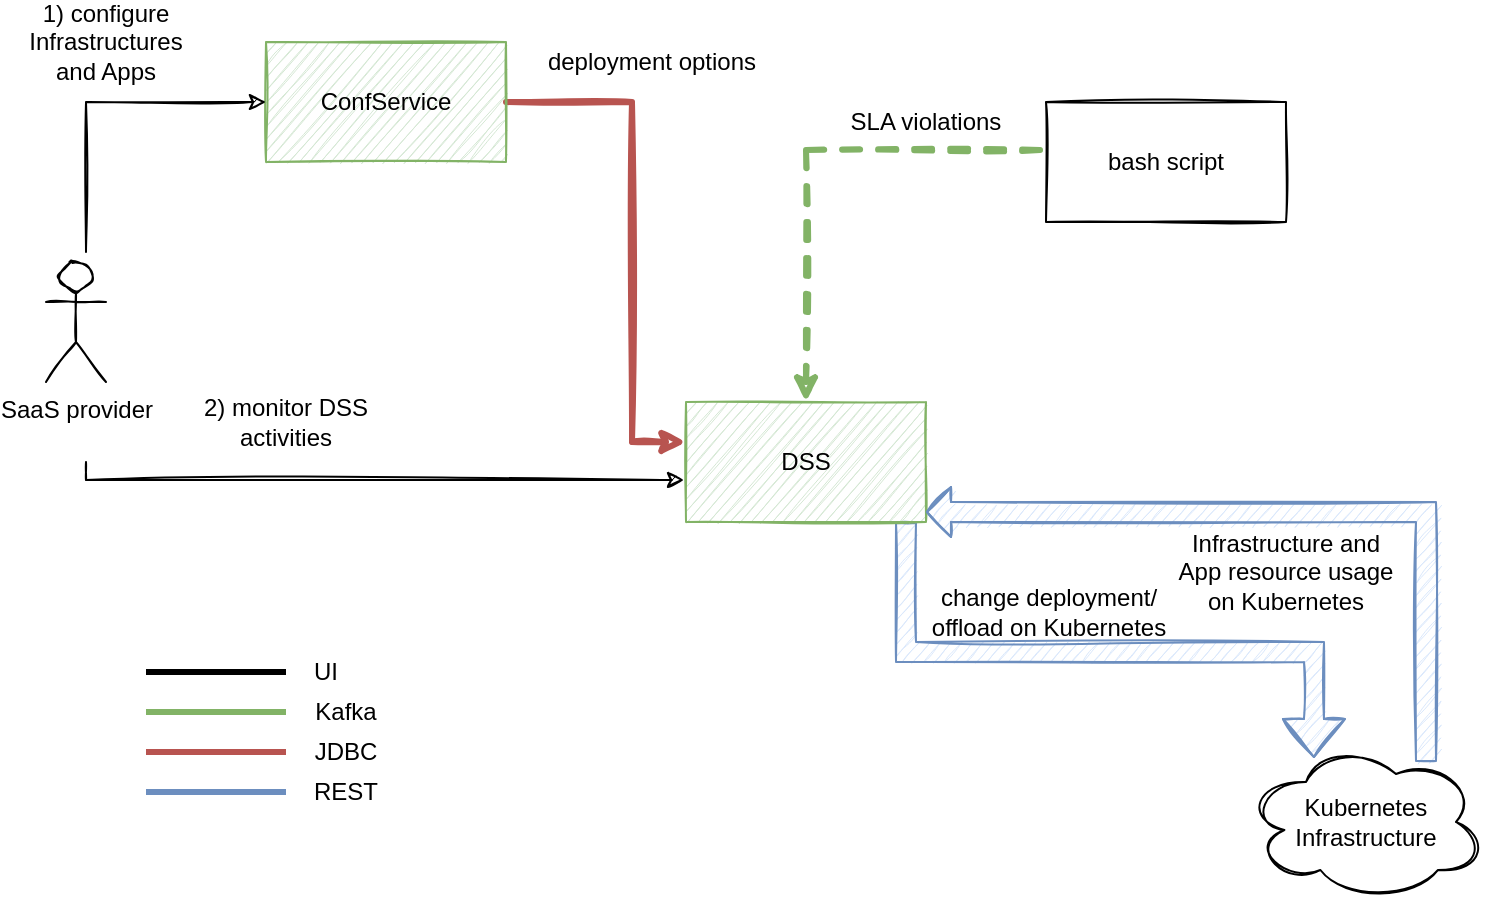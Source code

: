 <mxfile version="15.7.3" type="device"><diagram id="nUL_uBAVCqucJbJZbD5l" name="Page-1"><mxGraphModel dx="1773" dy="658" grid="1" gridSize="10" guides="1" tooltips="1" connect="1" arrows="1" fold="1" page="1" pageScale="1" pageWidth="827" pageHeight="1169" math="0" shadow="0"><root><mxCell id="0"/><mxCell id="1" parent="0"/><mxCell id="uC62eldChtHjmdzwhocY-20" style="edgeStyle=orthogonalEdgeStyle;rounded=0;sketch=1;orthogonalLoop=1;jettySize=auto;html=1;strokeWidth=3;fillColor=#f8cecc;strokeColor=#b85450;exitX=1;exitY=0.5;exitDx=0;exitDy=0;" parent="1" source="uC62eldChtHjmdzwhocY-8" target="uC62eldChtHjmdzwhocY-19" edge="1"><mxGeometry relative="1" as="geometry"><mxPoint x="230" y="445" as="sourcePoint"/><Array as="points"><mxPoint x="293" y="435"/><mxPoint x="293" y="605"/></Array></mxGeometry></mxCell><mxCell id="uC62eldChtHjmdzwhocY-8" value="ConfService" style="rounded=0;whiteSpace=wrap;html=1;sketch=1;fillColor=#d5e8d4;strokeColor=#82b366;" parent="1" vertex="1"><mxGeometry x="110" y="405" width="120" height="60" as="geometry"/></mxCell><mxCell id="uC62eldChtHjmdzwhocY-16" value="bash script" style="rounded=0;whiteSpace=wrap;html=1;sketch=1;" parent="1" vertex="1"><mxGeometry x="500" y="435" width="120" height="60" as="geometry"/></mxCell><mxCell id="VFACpauW8Jej0otcbNlU-13" style="edgeStyle=orthogonalEdgeStyle;rounded=0;sketch=1;orthogonalLoop=1;jettySize=auto;html=1;entryX=0.283;entryY=0.1;entryDx=0;entryDy=0;entryPerimeter=0;strokeColor=#6c8ebf;strokeWidth=1;fillColor=#dae8fc;shape=flexArrow;" parent="1" source="uC62eldChtHjmdzwhocY-19" target="VFACpauW8Jej0otcbNlU-10" edge="1"><mxGeometry relative="1" as="geometry"><Array as="points"><mxPoint x="430" y="710"/><mxPoint x="634" y="710"/></Array></mxGeometry></mxCell><mxCell id="uC62eldChtHjmdzwhocY-19" value="DSS" style="rounded=0;whiteSpace=wrap;html=1;sketch=1;fillColor=#d5e8d4;strokeColor=#82b366;" parent="1" vertex="1"><mxGeometry x="320" y="585" width="120" height="60" as="geometry"/></mxCell><mxCell id="uC62eldChtHjmdzwhocY-25" value="deployment options" style="text;html=1;strokeColor=none;fillColor=none;align=center;verticalAlign=middle;whiteSpace=wrap;rounded=0;shadow=0;sketch=1;" parent="1" vertex="1"><mxGeometry x="243" y="405" width="120" height="20" as="geometry"/></mxCell><mxCell id="uC62eldChtHjmdzwhocY-63" style="edgeStyle=orthogonalEdgeStyle;rounded=0;sketch=1;orthogonalLoop=1;jettySize=auto;html=1;entryX=-0.008;entryY=0.65;entryDx=0;entryDy=0;entryPerimeter=0;" parent="1" target="uC62eldChtHjmdzwhocY-19" edge="1"><mxGeometry relative="1" as="geometry"><mxPoint x="20" y="615" as="sourcePoint"/><Array as="points"><mxPoint x="20" y="624"/></Array></mxGeometry></mxCell><mxCell id="uC62eldChtHjmdzwhocY-62" value="SaaS provider" style="shape=umlActor;verticalLabelPosition=bottom;verticalAlign=top;html=1;outlineConnect=0;sketch=1;shadow=0;" parent="1" vertex="1"><mxGeometry y="515" width="30" height="60" as="geometry"/></mxCell><mxCell id="uC62eldChtHjmdzwhocY-64" value="2) monitor DSS activities" style="text;html=1;strokeColor=none;fillColor=none;align=center;verticalAlign=middle;whiteSpace=wrap;rounded=0;shadow=0;sketch=1;" parent="1" vertex="1"><mxGeometry x="70" y="595" width="100" as="geometry"/></mxCell><mxCell id="VFACpauW8Jej0otcbNlU-5" style="edgeStyle=orthogonalEdgeStyle;rounded=0;sketch=1;orthogonalLoop=1;jettySize=auto;html=1;strokeColor=#82b366;strokeWidth=3;fillColor=#d5e8d4;exitX=-0.025;exitY=0.4;exitDx=0;exitDy=0;exitPerimeter=0;dashed=1;" parent="1" source="uC62eldChtHjmdzwhocY-16" edge="1"><mxGeometry relative="1" as="geometry"><mxPoint x="410" y="425" as="sourcePoint"/><Array as="points"><mxPoint x="380" y="459"/><mxPoint x="380" y="585"/></Array><mxPoint x="380" y="585" as="targetPoint"/></mxGeometry></mxCell><mxCell id="uC62eldChtHjmdzwhocY-88" value="" style="endArrow=none;html=1;strokeColor=#82b366;strokeWidth=3;fillColor=#d5e8d4;" parent="1" edge="1"><mxGeometry width="50" height="50" relative="1" as="geometry"><mxPoint x="50" y="740" as="sourcePoint"/><mxPoint x="120" y="740" as="targetPoint"/></mxGeometry></mxCell><mxCell id="uC62eldChtHjmdzwhocY-89" value="Kafka" style="text;html=1;strokeColor=none;fillColor=none;align=center;verticalAlign=middle;whiteSpace=wrap;rounded=0;shadow=0;sketch=1;" parent="1" vertex="1"><mxGeometry x="135" y="730" width="30" height="20" as="geometry"/></mxCell><mxCell id="uC62eldChtHjmdzwhocY-90" value="" style="endArrow=none;html=1;strokeColor=#b85450;strokeWidth=3;fillColor=#f8cecc;" parent="1" edge="1"><mxGeometry width="50" height="50" relative="1" as="geometry"><mxPoint x="50" y="760" as="sourcePoint"/><mxPoint x="120" y="760" as="targetPoint"/></mxGeometry></mxCell><mxCell id="uC62eldChtHjmdzwhocY-91" value="JDBC" style="text;html=1;strokeColor=none;fillColor=none;align=center;verticalAlign=middle;whiteSpace=wrap;rounded=0;shadow=0;sketch=1;" parent="1" vertex="1"><mxGeometry x="130" y="750" width="40" height="20" as="geometry"/></mxCell><mxCell id="uC62eldChtHjmdzwhocY-92" value="" style="endArrow=none;html=1;strokeColor=#6c8ebf;strokeWidth=3;fillColor=#dae8fc;" parent="1" edge="1"><mxGeometry width="50" height="50" relative="1" as="geometry"><mxPoint x="50" y="780" as="sourcePoint"/><mxPoint x="120" y="780" as="targetPoint"/></mxGeometry></mxCell><mxCell id="uC62eldChtHjmdzwhocY-93" value="REST" style="text;html=1;strokeColor=none;fillColor=none;align=center;verticalAlign=middle;whiteSpace=wrap;rounded=0;shadow=0;sketch=1;" parent="1" vertex="1"><mxGeometry x="130" y="770" width="40" height="20" as="geometry"/></mxCell><mxCell id="VFACpauW8Jej0otcbNlU-2" value="SLA violations" style="text;html=1;strokeColor=none;fillColor=none;align=center;verticalAlign=middle;whiteSpace=wrap;rounded=0;shadow=0;sketch=1;" parent="1" vertex="1"><mxGeometry x="380" y="435" width="120" height="20" as="geometry"/></mxCell><mxCell id="VFACpauW8Jej0otcbNlU-10" value="Kubernetes Infrastructure" style="ellipse;shape=cloud;whiteSpace=wrap;html=1;shadow=0;sketch=1;" parent="1" vertex="1"><mxGeometry x="600" y="755" width="120" height="80" as="geometry"/></mxCell><mxCell id="uX9jwQCM3CwvY2HYMxpt-1" value="change deployment/&lt;br&gt;offload on Kubernetes" style="text;html=1;strokeColor=none;fillColor=none;align=center;verticalAlign=middle;whiteSpace=wrap;rounded=0;shadow=0;sketch=1;" parent="1" vertex="1"><mxGeometry x="440" y="680" width="123" height="20" as="geometry"/></mxCell><mxCell id="uX9jwQCM3CwvY2HYMxpt-2" value="1) configure Infrastructures and Apps" style="text;html=1;strokeColor=none;fillColor=none;align=center;verticalAlign=middle;whiteSpace=wrap;rounded=0;shadow=0;sketch=1;" parent="1" vertex="1"><mxGeometry x="-20" y="405" width="100" as="geometry"/></mxCell><mxCell id="uX9jwQCM3CwvY2HYMxpt-3" style="edgeStyle=orthogonalEdgeStyle;rounded=0;sketch=1;orthogonalLoop=1;jettySize=auto;html=1;entryX=0;entryY=0.5;entryDx=0;entryDy=0;" parent="1" target="uC62eldChtHjmdzwhocY-8" edge="1"><mxGeometry relative="1" as="geometry"><mxPoint x="20" y="510" as="sourcePoint"/><Array as="points"><mxPoint x="20" y="510"/><mxPoint x="20" y="435"/></Array><mxPoint x="329.04" y="634" as="targetPoint"/></mxGeometry></mxCell><mxCell id="uX9jwQCM3CwvY2HYMxpt-7" value="" style="endArrow=none;html=1;strokeColor=#000000;strokeWidth=3;fillColor=#d5e8d4;" parent="1" edge="1"><mxGeometry width="50" height="50" relative="1" as="geometry"><mxPoint x="50" y="720" as="sourcePoint"/><mxPoint x="120" y="720" as="targetPoint"/></mxGeometry></mxCell><mxCell id="uX9jwQCM3CwvY2HYMxpt-8" value="UI" style="text;html=1;strokeColor=none;fillColor=none;align=center;verticalAlign=middle;whiteSpace=wrap;rounded=0;shadow=0;sketch=1;" parent="1" vertex="1"><mxGeometry x="120" y="710" width="40" height="20" as="geometry"/></mxCell><mxCell id="BQ8WQ3dNY4JbFqKQfNmA-1" style="edgeStyle=orthogonalEdgeStyle;rounded=0;sketch=1;orthogonalLoop=1;jettySize=auto;html=1;strokeColor=#6c8ebf;strokeWidth=1;fillColor=#dae8fc;shape=flexArrow;endWidth=14;endSize=3.67;exitX=0.75;exitY=0.125;exitDx=0;exitDy=0;exitPerimeter=0;" parent="1" source="VFACpauW8Jej0otcbNlU-10" edge="1"><mxGeometry relative="1" as="geometry"><Array as="points"><mxPoint x="690" y="640"/></Array><mxPoint x="810" y="730" as="sourcePoint"/><mxPoint x="440" y="640" as="targetPoint"/></mxGeometry></mxCell><mxCell id="BQ8WQ3dNY4JbFqKQfNmA-4" value="Infrastructure and App resource usage on Kubernetes" style="text;html=1;strokeColor=none;fillColor=none;align=center;verticalAlign=middle;whiteSpace=wrap;rounded=0;shadow=0;sketch=1;" parent="1" vertex="1"><mxGeometry x="560" y="660" width="120" height="20" as="geometry"/></mxCell></root></mxGraphModel></diagram></mxfile>